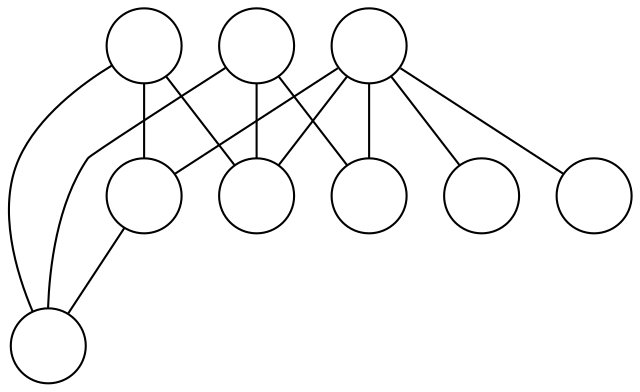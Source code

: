 graph G {
  node[label="", shape=circle]
  0;
  1;
  2;
  3;
  4;
  5;
  6;
  7;
  8;
  5 -- 0;
  6 -- 0;
  6 -- 1;
  6 -- 5;
  7 -- 0;
  7 -- 1;
  7 -- 2;
  8 -- 1;
  8 -- 2;
  8 -- 3;
  8 -- 4;
  8 -- 5;
}
